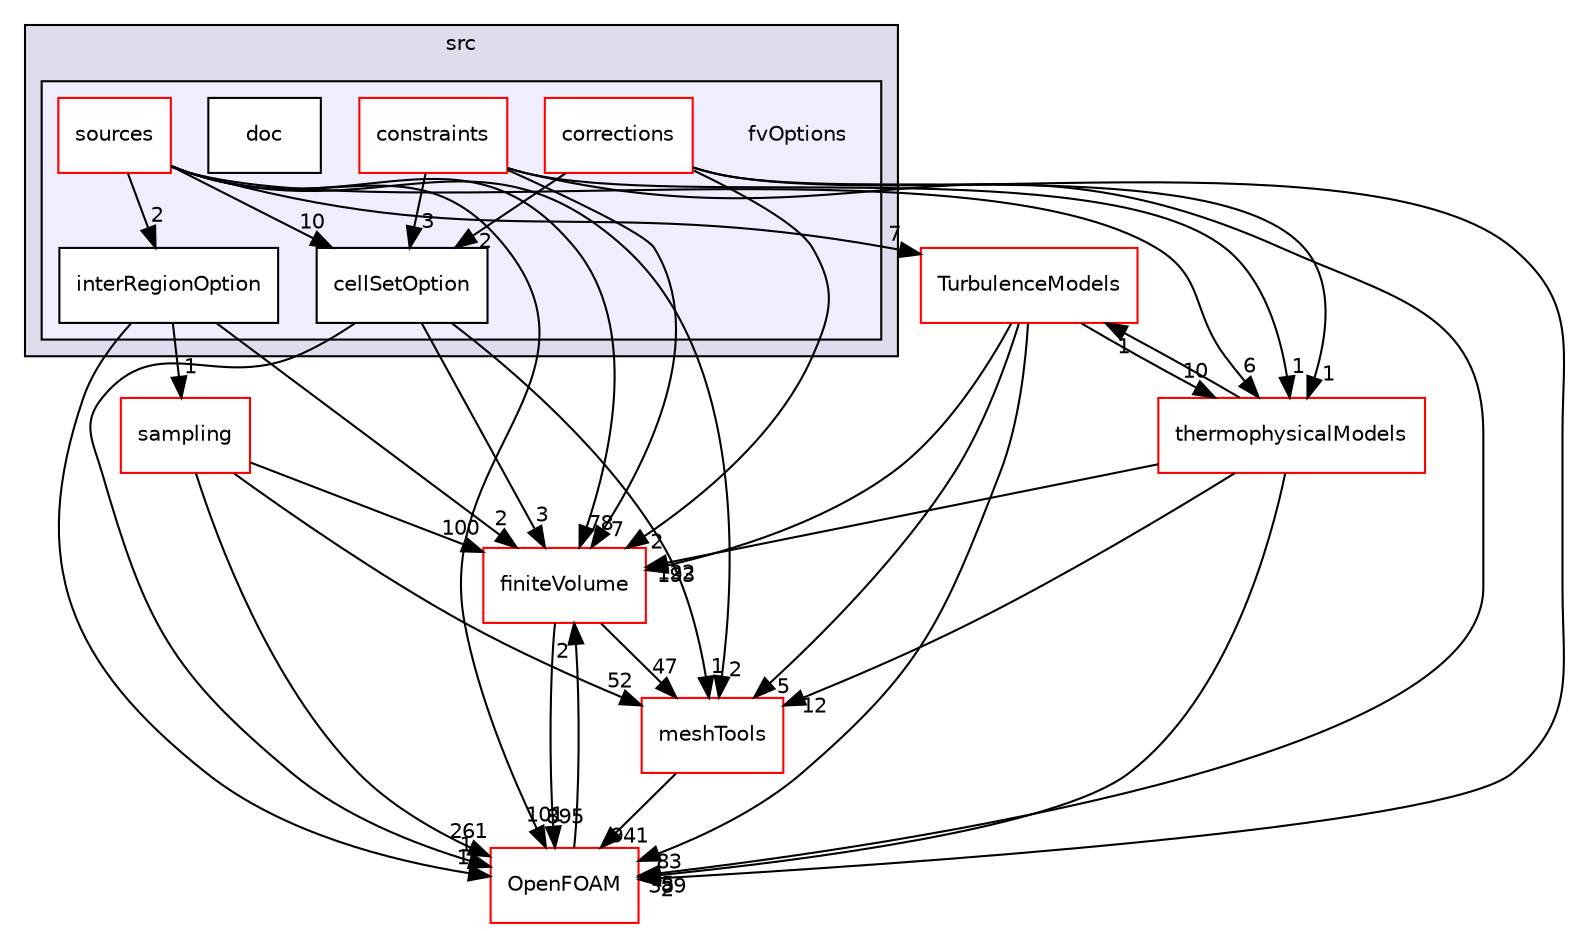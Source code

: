 digraph "src/fvOptions" {
  bgcolor=transparent;
  compound=true
  node [ fontsize="10", fontname="Helvetica"];
  edge [ labelfontsize="10", labelfontname="Helvetica"];
  subgraph clusterdir_68267d1309a1af8e8297ef4c3efbcdba {
    graph [ bgcolor="#ddddee", pencolor="black", label="src" fontname="Helvetica", fontsize="10", URL="dir_68267d1309a1af8e8297ef4c3efbcdba.html"]
  subgraph clusterdir_3feeed9f14097927738cfbd9bcefd859 {
    graph [ bgcolor="#eeeeff", pencolor="black", label="" URL="dir_3feeed9f14097927738cfbd9bcefd859.html"];
    dir_3feeed9f14097927738cfbd9bcefd859 [shape=plaintext label="fvOptions"];
    dir_3985ce20ae33982f8c583731dc480b49 [shape=box label="cellSetOption" color="black" fillcolor="white" style="filled" URL="dir_3985ce20ae33982f8c583731dc480b49.html"];
    dir_35258aa5e0da929963ca5864cc4044a5 [shape=box label="constraints" color="red" fillcolor="white" style="filled" URL="dir_35258aa5e0da929963ca5864cc4044a5.html"];
    dir_fecc9552e18d5acb5c117f78891760ae [shape=box label="corrections" color="red" fillcolor="white" style="filled" URL="dir_fecc9552e18d5acb5c117f78891760ae.html"];
    dir_2c4a6fa156e1bfb3f220191cb85bc379 [shape=box label="doc" color="black" fillcolor="white" style="filled" URL="dir_2c4a6fa156e1bfb3f220191cb85bc379.html"];
    dir_e004c8aef6ad3730b0be09e2a7704e0f [shape=box label="interRegionOption" color="black" fillcolor="white" style="filled" URL="dir_e004c8aef6ad3730b0be09e2a7704e0f.html"];
    dir_ab5426228c8fb14cfc52c0ebfb464378 [shape=box label="sources" color="red" fillcolor="white" style="filled" URL="dir_ab5426228c8fb14cfc52c0ebfb464378.html"];
  }
  }
  dir_9bd15774b555cf7259a6fa18f99fe99b [shape=box label="finiteVolume" color="red" URL="dir_9bd15774b555cf7259a6fa18f99fe99b.html"];
  dir_24a3817a3c61c11f04a0a72057522f4f [shape=box label="sampling" color="red" URL="dir_24a3817a3c61c11f04a0a72057522f4f.html"];
  dir_ae30ad0bef50cf391b24c614251bb9fd [shape=box label="meshTools" color="red" URL="dir_ae30ad0bef50cf391b24c614251bb9fd.html"];
  dir_1eda626aeac0f0ad2848c36acaa5d501 [shape=box label="TurbulenceModels" color="red" URL="dir_1eda626aeac0f0ad2848c36acaa5d501.html"];
  dir_2778d089ec5c4f66810b11f753867003 [shape=box label="thermophysicalModels" color="red" URL="dir_2778d089ec5c4f66810b11f753867003.html"];
  dir_c5473ff19b20e6ec4dfe5c310b3778a8 [shape=box label="OpenFOAM" color="red" URL="dir_c5473ff19b20e6ec4dfe5c310b3778a8.html"];
  dir_9bd15774b555cf7259a6fa18f99fe99b->dir_ae30ad0bef50cf391b24c614251bb9fd [headlabel="47", labeldistance=1.5 headhref="dir_000814_001949.html"];
  dir_9bd15774b555cf7259a6fa18f99fe99b->dir_c5473ff19b20e6ec4dfe5c310b3778a8 [headlabel="895", labeldistance=1.5 headhref="dir_000814_002151.html"];
  dir_24a3817a3c61c11f04a0a72057522f4f->dir_9bd15774b555cf7259a6fa18f99fe99b [headlabel="100", labeldistance=1.5 headhref="dir_003550_000814.html"];
  dir_24a3817a3c61c11f04a0a72057522f4f->dir_ae30ad0bef50cf391b24c614251bb9fd [headlabel="52", labeldistance=1.5 headhref="dir_003550_001949.html"];
  dir_24a3817a3c61c11f04a0a72057522f4f->dir_c5473ff19b20e6ec4dfe5c310b3778a8 [headlabel="261", labeldistance=1.5 headhref="dir_003550_002151.html"];
  dir_ae30ad0bef50cf391b24c614251bb9fd->dir_c5473ff19b20e6ec4dfe5c310b3778a8 [headlabel="941", labeldistance=1.5 headhref="dir_001949_002151.html"];
  dir_e004c8aef6ad3730b0be09e2a7704e0f->dir_9bd15774b555cf7259a6fa18f99fe99b [headlabel="2", labeldistance=1.5 headhref="dir_001453_000814.html"];
  dir_e004c8aef6ad3730b0be09e2a7704e0f->dir_24a3817a3c61c11f04a0a72057522f4f [headlabel="1", labeldistance=1.5 headhref="dir_001453_003550.html"];
  dir_e004c8aef6ad3730b0be09e2a7704e0f->dir_c5473ff19b20e6ec4dfe5c310b3778a8 [headlabel="1", labeldistance=1.5 headhref="dir_001453_002151.html"];
  dir_35258aa5e0da929963ca5864cc4044a5->dir_9bd15774b555cf7259a6fa18f99fe99b [headlabel="7", labeldistance=1.5 headhref="dir_001443_000814.html"];
  dir_35258aa5e0da929963ca5864cc4044a5->dir_2778d089ec5c4f66810b11f753867003 [headlabel="1", labeldistance=1.5 headhref="dir_001443_001225.html"];
  dir_35258aa5e0da929963ca5864cc4044a5->dir_c5473ff19b20e6ec4dfe5c310b3778a8 [headlabel="5", labeldistance=1.5 headhref="dir_001443_002151.html"];
  dir_35258aa5e0da929963ca5864cc4044a5->dir_3985ce20ae33982f8c583731dc480b49 [headlabel="3", labeldistance=1.5 headhref="dir_001443_001442.html"];
  dir_1eda626aeac0f0ad2848c36acaa5d501->dir_9bd15774b555cf7259a6fa18f99fe99b [headlabel="193", labeldistance=1.5 headhref="dir_002933_000814.html"];
  dir_1eda626aeac0f0ad2848c36acaa5d501->dir_ae30ad0bef50cf391b24c614251bb9fd [headlabel="5", labeldistance=1.5 headhref="dir_002933_001949.html"];
  dir_1eda626aeac0f0ad2848c36acaa5d501->dir_2778d089ec5c4f66810b11f753867003 [headlabel="10", labeldistance=1.5 headhref="dir_002933_001225.html"];
  dir_1eda626aeac0f0ad2848c36acaa5d501->dir_c5473ff19b20e6ec4dfe5c310b3778a8 [headlabel="83", labeldistance=1.5 headhref="dir_002933_002151.html"];
  dir_2778d089ec5c4f66810b11f753867003->dir_9bd15774b555cf7259a6fa18f99fe99b [headlabel="122", labeldistance=1.5 headhref="dir_001225_000814.html"];
  dir_2778d089ec5c4f66810b11f753867003->dir_ae30ad0bef50cf391b24c614251bb9fd [headlabel="12", labeldistance=1.5 headhref="dir_001225_001949.html"];
  dir_2778d089ec5c4f66810b11f753867003->dir_1eda626aeac0f0ad2848c36acaa5d501 [headlabel="1", labeldistance=1.5 headhref="dir_001225_002933.html"];
  dir_2778d089ec5c4f66810b11f753867003->dir_c5473ff19b20e6ec4dfe5c310b3778a8 [headlabel="389", labeldistance=1.5 headhref="dir_001225_002151.html"];
  dir_c5473ff19b20e6ec4dfe5c310b3778a8->dir_9bd15774b555cf7259a6fa18f99fe99b [headlabel="2", labeldistance=1.5 headhref="dir_002151_000814.html"];
  dir_ab5426228c8fb14cfc52c0ebfb464378->dir_9bd15774b555cf7259a6fa18f99fe99b [headlabel="78", labeldistance=1.5 headhref="dir_001454_000814.html"];
  dir_ab5426228c8fb14cfc52c0ebfb464378->dir_ae30ad0bef50cf391b24c614251bb9fd [headlabel="2", labeldistance=1.5 headhref="dir_001454_001949.html"];
  dir_ab5426228c8fb14cfc52c0ebfb464378->dir_e004c8aef6ad3730b0be09e2a7704e0f [headlabel="2", labeldistance=1.5 headhref="dir_001454_001453.html"];
  dir_ab5426228c8fb14cfc52c0ebfb464378->dir_1eda626aeac0f0ad2848c36acaa5d501 [headlabel="7", labeldistance=1.5 headhref="dir_001454_002933.html"];
  dir_ab5426228c8fb14cfc52c0ebfb464378->dir_2778d089ec5c4f66810b11f753867003 [headlabel="6", labeldistance=1.5 headhref="dir_001454_001225.html"];
  dir_ab5426228c8fb14cfc52c0ebfb464378->dir_c5473ff19b20e6ec4dfe5c310b3778a8 [headlabel="101", labeldistance=1.5 headhref="dir_001454_002151.html"];
  dir_ab5426228c8fb14cfc52c0ebfb464378->dir_3985ce20ae33982f8c583731dc480b49 [headlabel="10", labeldistance=1.5 headhref="dir_001454_001442.html"];
  dir_fecc9552e18d5acb5c117f78891760ae->dir_9bd15774b555cf7259a6fa18f99fe99b [headlabel="2", labeldistance=1.5 headhref="dir_001449_000814.html"];
  dir_fecc9552e18d5acb5c117f78891760ae->dir_2778d089ec5c4f66810b11f753867003 [headlabel="1", labeldistance=1.5 headhref="dir_001449_001225.html"];
  dir_fecc9552e18d5acb5c117f78891760ae->dir_c5473ff19b20e6ec4dfe5c310b3778a8 [headlabel="2", labeldistance=1.5 headhref="dir_001449_002151.html"];
  dir_fecc9552e18d5acb5c117f78891760ae->dir_3985ce20ae33982f8c583731dc480b49 [headlabel="2", labeldistance=1.5 headhref="dir_001449_001442.html"];
  dir_3985ce20ae33982f8c583731dc480b49->dir_9bd15774b555cf7259a6fa18f99fe99b [headlabel="3", labeldistance=1.5 headhref="dir_001442_000814.html"];
  dir_3985ce20ae33982f8c583731dc480b49->dir_ae30ad0bef50cf391b24c614251bb9fd [headlabel="1", labeldistance=1.5 headhref="dir_001442_001949.html"];
  dir_3985ce20ae33982f8c583731dc480b49->dir_c5473ff19b20e6ec4dfe5c310b3778a8 [headlabel="1", labeldistance=1.5 headhref="dir_001442_002151.html"];
}
